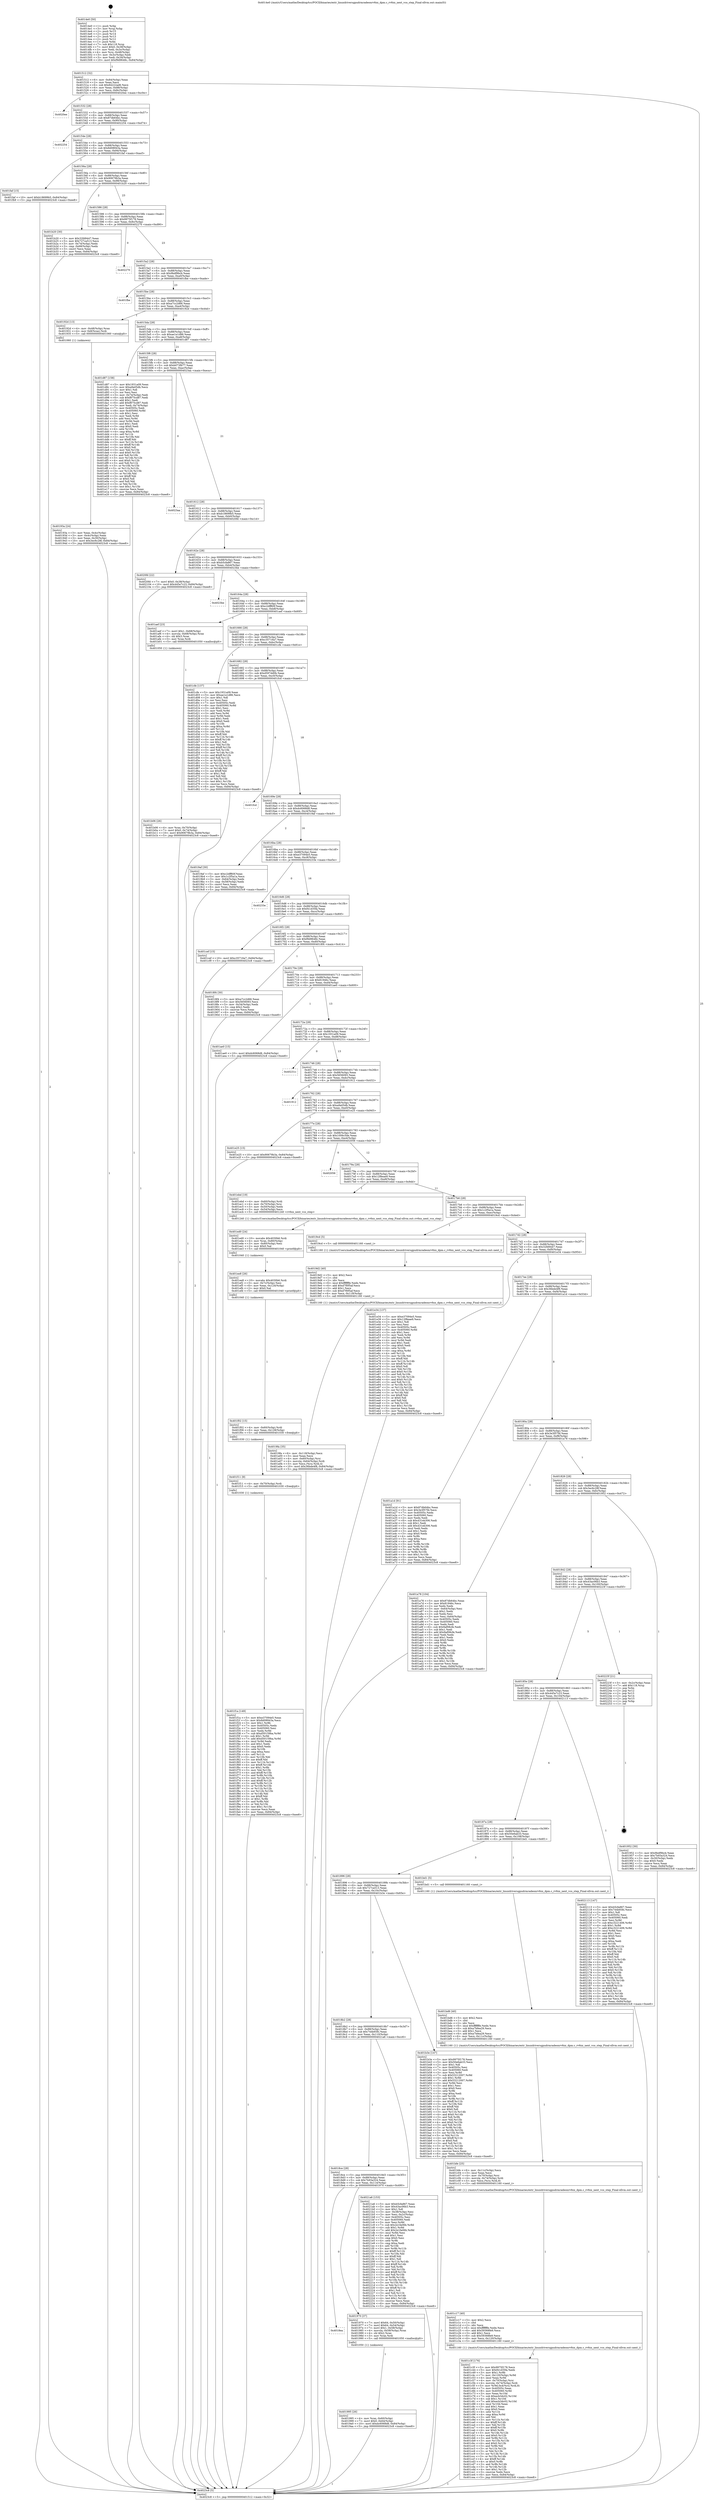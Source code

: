 digraph "0x4014e0" {
  label = "0x4014e0 (/mnt/c/Users/mathe/Desktop/tcc/POCII/binaries/extr_linuxdriversgpudrmradeonrv6xx_dpm.c_rv6xx_next_vco_step_Final-ollvm.out::main(0))"
  labelloc = "t"
  node[shape=record]

  Entry [label="",width=0.3,height=0.3,shape=circle,fillcolor=black,style=filled]
  "0x401512" [label="{
     0x401512 [32]\l
     | [instrs]\l
     &nbsp;&nbsp;0x401512 \<+6\>: mov -0x84(%rbp),%eax\l
     &nbsp;&nbsp;0x401518 \<+2\>: mov %eax,%ecx\l
     &nbsp;&nbsp;0x40151a \<+6\>: sub $0x84222ad6,%ecx\l
     &nbsp;&nbsp;0x401520 \<+6\>: mov %eax,-0x88(%rbp)\l
     &nbsp;&nbsp;0x401526 \<+6\>: mov %ecx,-0x8c(%rbp)\l
     &nbsp;&nbsp;0x40152c \<+6\>: je 00000000004020ee \<main+0xc0e\>\l
  }"]
  "0x4020ee" [label="{
     0x4020ee\l
  }", style=dashed]
  "0x401532" [label="{
     0x401532 [28]\l
     | [instrs]\l
     &nbsp;&nbsp;0x401532 \<+5\>: jmp 0000000000401537 \<main+0x57\>\l
     &nbsp;&nbsp;0x401537 \<+6\>: mov -0x88(%rbp),%eax\l
     &nbsp;&nbsp;0x40153d \<+5\>: sub $0x87db64bc,%eax\l
     &nbsp;&nbsp;0x401542 \<+6\>: mov %eax,-0x90(%rbp)\l
     &nbsp;&nbsp;0x401548 \<+6\>: je 0000000000402254 \<main+0xd74\>\l
  }"]
  Exit [label="",width=0.3,height=0.3,shape=circle,fillcolor=black,style=filled,peripheries=2]
  "0x402254" [label="{
     0x402254\l
  }", style=dashed]
  "0x40154e" [label="{
     0x40154e [28]\l
     | [instrs]\l
     &nbsp;&nbsp;0x40154e \<+5\>: jmp 0000000000401553 \<main+0x73\>\l
     &nbsp;&nbsp;0x401553 \<+6\>: mov -0x88(%rbp),%eax\l
     &nbsp;&nbsp;0x401559 \<+5\>: sub $0x8d08943a,%eax\l
     &nbsp;&nbsp;0x40155e \<+6\>: mov %eax,-0x94(%rbp)\l
     &nbsp;&nbsp;0x401564 \<+6\>: je 0000000000401faf \<main+0xacf\>\l
  }"]
  "0x401f1a" [label="{
     0x401f1a [149]\l
     | [instrs]\l
     &nbsp;&nbsp;0x401f1a \<+5\>: mov $0xe37094e5,%eax\l
     &nbsp;&nbsp;0x401f1f \<+5\>: mov $0x8d08943a,%ecx\l
     &nbsp;&nbsp;0x401f24 \<+3\>: mov $0x1,%r8b\l
     &nbsp;&nbsp;0x401f27 \<+7\>: mov 0x40505c,%edx\l
     &nbsp;&nbsp;0x401f2e \<+7\>: mov 0x405060,%esi\l
     &nbsp;&nbsp;0x401f35 \<+3\>: mov %edx,%r9d\l
     &nbsp;&nbsp;0x401f38 \<+7\>: sub $0xd50159ba,%r9d\l
     &nbsp;&nbsp;0x401f3f \<+4\>: sub $0x1,%r9d\l
     &nbsp;&nbsp;0x401f43 \<+7\>: add $0xd50159ba,%r9d\l
     &nbsp;&nbsp;0x401f4a \<+4\>: imul %r9d,%edx\l
     &nbsp;&nbsp;0x401f4e \<+3\>: and $0x1,%edx\l
     &nbsp;&nbsp;0x401f51 \<+3\>: cmp $0x0,%edx\l
     &nbsp;&nbsp;0x401f54 \<+4\>: sete %r10b\l
     &nbsp;&nbsp;0x401f58 \<+3\>: cmp $0xa,%esi\l
     &nbsp;&nbsp;0x401f5b \<+4\>: setl %r11b\l
     &nbsp;&nbsp;0x401f5f \<+3\>: mov %r10b,%bl\l
     &nbsp;&nbsp;0x401f62 \<+3\>: xor $0xff,%bl\l
     &nbsp;&nbsp;0x401f65 \<+3\>: mov %r11b,%r14b\l
     &nbsp;&nbsp;0x401f68 \<+4\>: xor $0xff,%r14b\l
     &nbsp;&nbsp;0x401f6c \<+4\>: xor $0x1,%r8b\l
     &nbsp;&nbsp;0x401f70 \<+3\>: mov %bl,%r15b\l
     &nbsp;&nbsp;0x401f73 \<+4\>: and $0xff,%r15b\l
     &nbsp;&nbsp;0x401f77 \<+3\>: and %r8b,%r10b\l
     &nbsp;&nbsp;0x401f7a \<+3\>: mov %r14b,%r12b\l
     &nbsp;&nbsp;0x401f7d \<+4\>: and $0xff,%r12b\l
     &nbsp;&nbsp;0x401f81 \<+3\>: and %r8b,%r11b\l
     &nbsp;&nbsp;0x401f84 \<+3\>: or %r10b,%r15b\l
     &nbsp;&nbsp;0x401f87 \<+3\>: or %r11b,%r12b\l
     &nbsp;&nbsp;0x401f8a \<+3\>: xor %r12b,%r15b\l
     &nbsp;&nbsp;0x401f8d \<+3\>: or %r14b,%bl\l
     &nbsp;&nbsp;0x401f90 \<+3\>: xor $0xff,%bl\l
     &nbsp;&nbsp;0x401f93 \<+4\>: or $0x1,%r8b\l
     &nbsp;&nbsp;0x401f97 \<+3\>: and %r8b,%bl\l
     &nbsp;&nbsp;0x401f9a \<+3\>: or %bl,%r15b\l
     &nbsp;&nbsp;0x401f9d \<+4\>: test $0x1,%r15b\l
     &nbsp;&nbsp;0x401fa1 \<+3\>: cmovne %ecx,%eax\l
     &nbsp;&nbsp;0x401fa4 \<+6\>: mov %eax,-0x84(%rbp)\l
     &nbsp;&nbsp;0x401faa \<+5\>: jmp 00000000004023c8 \<main+0xee8\>\l
  }"]
  "0x401faf" [label="{
     0x401faf [15]\l
     | [instrs]\l
     &nbsp;&nbsp;0x401faf \<+10\>: movl $0xb18699b5,-0x84(%rbp)\l
     &nbsp;&nbsp;0x401fb9 \<+5\>: jmp 00000000004023c8 \<main+0xee8\>\l
  }"]
  "0x40156a" [label="{
     0x40156a [28]\l
     | [instrs]\l
     &nbsp;&nbsp;0x40156a \<+5\>: jmp 000000000040156f \<main+0x8f\>\l
     &nbsp;&nbsp;0x40156f \<+6\>: mov -0x88(%rbp),%eax\l
     &nbsp;&nbsp;0x401575 \<+5\>: sub $0x90679b3a,%eax\l
     &nbsp;&nbsp;0x40157a \<+6\>: mov %eax,-0x98(%rbp)\l
     &nbsp;&nbsp;0x401580 \<+6\>: je 0000000000401b20 \<main+0x640\>\l
  }"]
  "0x401f11" [label="{
     0x401f11 [9]\l
     | [instrs]\l
     &nbsp;&nbsp;0x401f11 \<+4\>: mov -0x70(%rbp),%rdi\l
     &nbsp;&nbsp;0x401f15 \<+5\>: call 0000000000401030 \<free@plt\>\l
     | [calls]\l
     &nbsp;&nbsp;0x401030 \{1\} (unknown)\l
  }"]
  "0x401b20" [label="{
     0x401b20 [30]\l
     | [instrs]\l
     &nbsp;&nbsp;0x401b20 \<+5\>: mov $0x32fd9447,%eax\l
     &nbsp;&nbsp;0x401b25 \<+5\>: mov $0x727ca513,%ecx\l
     &nbsp;&nbsp;0x401b2a \<+3\>: mov -0x74(%rbp),%edx\l
     &nbsp;&nbsp;0x401b2d \<+3\>: cmp -0x68(%rbp),%edx\l
     &nbsp;&nbsp;0x401b30 \<+3\>: cmovl %ecx,%eax\l
     &nbsp;&nbsp;0x401b33 \<+6\>: mov %eax,-0x84(%rbp)\l
     &nbsp;&nbsp;0x401b39 \<+5\>: jmp 00000000004023c8 \<main+0xee8\>\l
  }"]
  "0x401586" [label="{
     0x401586 [28]\l
     | [instrs]\l
     &nbsp;&nbsp;0x401586 \<+5\>: jmp 000000000040158b \<main+0xab\>\l
     &nbsp;&nbsp;0x40158b \<+6\>: mov -0x88(%rbp),%eax\l
     &nbsp;&nbsp;0x401591 \<+5\>: sub $0x9975f178,%eax\l
     &nbsp;&nbsp;0x401596 \<+6\>: mov %eax,-0x9c(%rbp)\l
     &nbsp;&nbsp;0x40159c \<+6\>: je 0000000000402270 \<main+0xd90\>\l
  }"]
  "0x401f02" [label="{
     0x401f02 [15]\l
     | [instrs]\l
     &nbsp;&nbsp;0x401f02 \<+4\>: mov -0x60(%rbp),%rdi\l
     &nbsp;&nbsp;0x401f06 \<+6\>: mov %eax,-0x128(%rbp)\l
     &nbsp;&nbsp;0x401f0c \<+5\>: call 0000000000401030 \<free@plt\>\l
     | [calls]\l
     &nbsp;&nbsp;0x401030 \{1\} (unknown)\l
  }"]
  "0x402270" [label="{
     0x402270\l
  }", style=dashed]
  "0x4015a2" [label="{
     0x4015a2 [28]\l
     | [instrs]\l
     &nbsp;&nbsp;0x4015a2 \<+5\>: jmp 00000000004015a7 \<main+0xc7\>\l
     &nbsp;&nbsp;0x4015a7 \<+6\>: mov -0x88(%rbp),%eax\l
     &nbsp;&nbsp;0x4015ad \<+5\>: sub $0x9bdf9bcb,%eax\l
     &nbsp;&nbsp;0x4015b2 \<+6\>: mov %eax,-0xa0(%rbp)\l
     &nbsp;&nbsp;0x4015b8 \<+6\>: je 0000000000401fbe \<main+0xade\>\l
  }"]
  "0x401ee8" [label="{
     0x401ee8 [26]\l
     | [instrs]\l
     &nbsp;&nbsp;0x401ee8 \<+10\>: movabs $0x4030b6,%rdi\l
     &nbsp;&nbsp;0x401ef2 \<+3\>: mov -0x7c(%rbp),%esi\l
     &nbsp;&nbsp;0x401ef5 \<+6\>: mov %eax,-0x124(%rbp)\l
     &nbsp;&nbsp;0x401efb \<+2\>: mov $0x0,%al\l
     &nbsp;&nbsp;0x401efd \<+5\>: call 0000000000401040 \<printf@plt\>\l
     | [calls]\l
     &nbsp;&nbsp;0x401040 \{1\} (unknown)\l
  }"]
  "0x401fbe" [label="{
     0x401fbe\l
  }", style=dashed]
  "0x4015be" [label="{
     0x4015be [28]\l
     | [instrs]\l
     &nbsp;&nbsp;0x4015be \<+5\>: jmp 00000000004015c3 \<main+0xe3\>\l
     &nbsp;&nbsp;0x4015c3 \<+6\>: mov -0x88(%rbp),%eax\l
     &nbsp;&nbsp;0x4015c9 \<+5\>: sub $0xa7cc2d66,%eax\l
     &nbsp;&nbsp;0x4015ce \<+6\>: mov %eax,-0xa4(%rbp)\l
     &nbsp;&nbsp;0x4015d4 \<+6\>: je 000000000040192d \<main+0x44d\>\l
  }"]
  "0x401ed0" [label="{
     0x401ed0 [24]\l
     | [instrs]\l
     &nbsp;&nbsp;0x401ed0 \<+10\>: movabs $0x4030b6,%rdi\l
     &nbsp;&nbsp;0x401eda \<+4\>: mov %rax,-0x80(%rbp)\l
     &nbsp;&nbsp;0x401ede \<+3\>: mov -0x80(%rbp),%esi\l
     &nbsp;&nbsp;0x401ee1 \<+2\>: mov $0x0,%al\l
     &nbsp;&nbsp;0x401ee3 \<+5\>: call 0000000000401040 \<printf@plt\>\l
     | [calls]\l
     &nbsp;&nbsp;0x401040 \{1\} (unknown)\l
  }"]
  "0x40192d" [label="{
     0x40192d [13]\l
     | [instrs]\l
     &nbsp;&nbsp;0x40192d \<+4\>: mov -0x48(%rbp),%rax\l
     &nbsp;&nbsp;0x401931 \<+4\>: mov 0x8(%rax),%rdi\l
     &nbsp;&nbsp;0x401935 \<+5\>: call 0000000000401060 \<atoi@plt\>\l
     | [calls]\l
     &nbsp;&nbsp;0x401060 \{1\} (unknown)\l
  }"]
  "0x4015da" [label="{
     0x4015da [28]\l
     | [instrs]\l
     &nbsp;&nbsp;0x4015da \<+5\>: jmp 00000000004015df \<main+0xff\>\l
     &nbsp;&nbsp;0x4015df \<+6\>: mov -0x88(%rbp),%eax\l
     &nbsp;&nbsp;0x4015e5 \<+5\>: sub $0xae1e1d86,%eax\l
     &nbsp;&nbsp;0x4015ea \<+6\>: mov %eax,-0xa8(%rbp)\l
     &nbsp;&nbsp;0x4015f0 \<+6\>: je 0000000000401d87 \<main+0x8a7\>\l
  }"]
  "0x401c3f" [label="{
     0x401c3f [176]\l
     | [instrs]\l
     &nbsp;&nbsp;0x401c3f \<+5\>: mov $0x9975f178,%ecx\l
     &nbsp;&nbsp;0x401c44 \<+5\>: mov $0xf41d35fa,%edx\l
     &nbsp;&nbsp;0x401c49 \<+3\>: mov $0x1,%r8b\l
     &nbsp;&nbsp;0x401c4c \<+7\>: mov -0x120(%rbp),%r9d\l
     &nbsp;&nbsp;0x401c53 \<+4\>: imul %eax,%r9d\l
     &nbsp;&nbsp;0x401c57 \<+4\>: mov -0x70(%rbp),%rsi\l
     &nbsp;&nbsp;0x401c5b \<+4\>: movslq -0x74(%rbp),%rdi\l
     &nbsp;&nbsp;0x401c5f \<+5\>: mov %r9d,0x4(%rsi,%rdi,8)\l
     &nbsp;&nbsp;0x401c64 \<+7\>: mov 0x40505c,%eax\l
     &nbsp;&nbsp;0x401c6b \<+8\>: mov 0x405060,%r9d\l
     &nbsp;&nbsp;0x401c73 \<+3\>: mov %eax,%r10d\l
     &nbsp;&nbsp;0x401c76 \<+7\>: sub $0xecb3dc02,%r10d\l
     &nbsp;&nbsp;0x401c7d \<+4\>: sub $0x1,%r10d\l
     &nbsp;&nbsp;0x401c81 \<+7\>: add $0xecb3dc02,%r10d\l
     &nbsp;&nbsp;0x401c88 \<+4\>: imul %r10d,%eax\l
     &nbsp;&nbsp;0x401c8c \<+3\>: and $0x1,%eax\l
     &nbsp;&nbsp;0x401c8f \<+3\>: cmp $0x0,%eax\l
     &nbsp;&nbsp;0x401c92 \<+4\>: sete %r11b\l
     &nbsp;&nbsp;0x401c96 \<+4\>: cmp $0xa,%r9d\l
     &nbsp;&nbsp;0x401c9a \<+3\>: setl %bl\l
     &nbsp;&nbsp;0x401c9d \<+3\>: mov %r11b,%r14b\l
     &nbsp;&nbsp;0x401ca0 \<+4\>: xor $0xff,%r14b\l
     &nbsp;&nbsp;0x401ca4 \<+3\>: mov %bl,%r15b\l
     &nbsp;&nbsp;0x401ca7 \<+4\>: xor $0xff,%r15b\l
     &nbsp;&nbsp;0x401cab \<+4\>: xor $0x0,%r8b\l
     &nbsp;&nbsp;0x401caf \<+3\>: mov %r14b,%r12b\l
     &nbsp;&nbsp;0x401cb2 \<+4\>: and $0x0,%r12b\l
     &nbsp;&nbsp;0x401cb6 \<+3\>: and %r8b,%r11b\l
     &nbsp;&nbsp;0x401cb9 \<+3\>: mov %r15b,%r13b\l
     &nbsp;&nbsp;0x401cbc \<+4\>: and $0x0,%r13b\l
     &nbsp;&nbsp;0x401cc0 \<+3\>: and %r8b,%bl\l
     &nbsp;&nbsp;0x401cc3 \<+3\>: or %r11b,%r12b\l
     &nbsp;&nbsp;0x401cc6 \<+3\>: or %bl,%r13b\l
     &nbsp;&nbsp;0x401cc9 \<+3\>: xor %r13b,%r12b\l
     &nbsp;&nbsp;0x401ccc \<+3\>: or %r15b,%r14b\l
     &nbsp;&nbsp;0x401ccf \<+4\>: xor $0xff,%r14b\l
     &nbsp;&nbsp;0x401cd3 \<+4\>: or $0x0,%r8b\l
     &nbsp;&nbsp;0x401cd7 \<+3\>: and %r8b,%r14b\l
     &nbsp;&nbsp;0x401cda \<+3\>: or %r14b,%r12b\l
     &nbsp;&nbsp;0x401cdd \<+4\>: test $0x1,%r12b\l
     &nbsp;&nbsp;0x401ce1 \<+3\>: cmovne %edx,%ecx\l
     &nbsp;&nbsp;0x401ce4 \<+6\>: mov %ecx,-0x84(%rbp)\l
     &nbsp;&nbsp;0x401cea \<+5\>: jmp 00000000004023c8 \<main+0xee8\>\l
  }"]
  "0x401d87" [label="{
     0x401d87 [158]\l
     | [instrs]\l
     &nbsp;&nbsp;0x401d87 \<+5\>: mov $0x1931a09,%eax\l
     &nbsp;&nbsp;0x401d8c \<+5\>: mov $0xa9a05db,%ecx\l
     &nbsp;&nbsp;0x401d91 \<+2\>: mov $0x1,%dl\l
     &nbsp;&nbsp;0x401d93 \<+2\>: xor %esi,%esi\l
     &nbsp;&nbsp;0x401d95 \<+3\>: mov -0x74(%rbp),%edi\l
     &nbsp;&nbsp;0x401d98 \<+6\>: sub $0xf875cd87,%edi\l
     &nbsp;&nbsp;0x401d9e \<+3\>: add $0x1,%edi\l
     &nbsp;&nbsp;0x401da1 \<+6\>: add $0xf875cd87,%edi\l
     &nbsp;&nbsp;0x401da7 \<+3\>: mov %edi,-0x74(%rbp)\l
     &nbsp;&nbsp;0x401daa \<+7\>: mov 0x40505c,%edi\l
     &nbsp;&nbsp;0x401db1 \<+8\>: mov 0x405060,%r8d\l
     &nbsp;&nbsp;0x401db9 \<+3\>: sub $0x1,%esi\l
     &nbsp;&nbsp;0x401dbc \<+3\>: mov %edi,%r9d\l
     &nbsp;&nbsp;0x401dbf \<+3\>: add %esi,%r9d\l
     &nbsp;&nbsp;0x401dc2 \<+4\>: imul %r9d,%edi\l
     &nbsp;&nbsp;0x401dc6 \<+3\>: and $0x1,%edi\l
     &nbsp;&nbsp;0x401dc9 \<+3\>: cmp $0x0,%edi\l
     &nbsp;&nbsp;0x401dcc \<+4\>: sete %r10b\l
     &nbsp;&nbsp;0x401dd0 \<+4\>: cmp $0xa,%r8d\l
     &nbsp;&nbsp;0x401dd4 \<+4\>: setl %r11b\l
     &nbsp;&nbsp;0x401dd8 \<+3\>: mov %r10b,%bl\l
     &nbsp;&nbsp;0x401ddb \<+3\>: xor $0xff,%bl\l
     &nbsp;&nbsp;0x401dde \<+3\>: mov %r11b,%r14b\l
     &nbsp;&nbsp;0x401de1 \<+4\>: xor $0xff,%r14b\l
     &nbsp;&nbsp;0x401de5 \<+3\>: xor $0x0,%dl\l
     &nbsp;&nbsp;0x401de8 \<+3\>: mov %bl,%r15b\l
     &nbsp;&nbsp;0x401deb \<+4\>: and $0x0,%r15b\l
     &nbsp;&nbsp;0x401def \<+3\>: and %dl,%r10b\l
     &nbsp;&nbsp;0x401df2 \<+3\>: mov %r14b,%r12b\l
     &nbsp;&nbsp;0x401df5 \<+4\>: and $0x0,%r12b\l
     &nbsp;&nbsp;0x401df9 \<+3\>: and %dl,%r11b\l
     &nbsp;&nbsp;0x401dfc \<+3\>: or %r10b,%r15b\l
     &nbsp;&nbsp;0x401dff \<+3\>: or %r11b,%r12b\l
     &nbsp;&nbsp;0x401e02 \<+3\>: xor %r12b,%r15b\l
     &nbsp;&nbsp;0x401e05 \<+3\>: or %r14b,%bl\l
     &nbsp;&nbsp;0x401e08 \<+3\>: xor $0xff,%bl\l
     &nbsp;&nbsp;0x401e0b \<+3\>: or $0x0,%dl\l
     &nbsp;&nbsp;0x401e0e \<+2\>: and %dl,%bl\l
     &nbsp;&nbsp;0x401e10 \<+3\>: or %bl,%r15b\l
     &nbsp;&nbsp;0x401e13 \<+4\>: test $0x1,%r15b\l
     &nbsp;&nbsp;0x401e17 \<+3\>: cmovne %ecx,%eax\l
     &nbsp;&nbsp;0x401e1a \<+6\>: mov %eax,-0x84(%rbp)\l
     &nbsp;&nbsp;0x401e20 \<+5\>: jmp 00000000004023c8 \<main+0xee8\>\l
  }"]
  "0x4015f6" [label="{
     0x4015f6 [28]\l
     | [instrs]\l
     &nbsp;&nbsp;0x4015f6 \<+5\>: jmp 00000000004015fb \<main+0x11b\>\l
     &nbsp;&nbsp;0x4015fb \<+6\>: mov -0x88(%rbp),%eax\l
     &nbsp;&nbsp;0x401601 \<+5\>: sub $0xb073fb77,%eax\l
     &nbsp;&nbsp;0x401606 \<+6\>: mov %eax,-0xac(%rbp)\l
     &nbsp;&nbsp;0x40160c \<+6\>: je 00000000004023aa \<main+0xeca\>\l
  }"]
  "0x401c17" [label="{
     0x401c17 [40]\l
     | [instrs]\l
     &nbsp;&nbsp;0x401c17 \<+5\>: mov $0x2,%ecx\l
     &nbsp;&nbsp;0x401c1c \<+1\>: cltd\l
     &nbsp;&nbsp;0x401c1d \<+2\>: idiv %ecx\l
     &nbsp;&nbsp;0x401c1f \<+6\>: imul $0xfffffffe,%edx,%ecx\l
     &nbsp;&nbsp;0x401c25 \<+6\>: add $0x59368fe9,%ecx\l
     &nbsp;&nbsp;0x401c2b \<+3\>: add $0x1,%ecx\l
     &nbsp;&nbsp;0x401c2e \<+6\>: sub $0x59368fe9,%ecx\l
     &nbsp;&nbsp;0x401c34 \<+6\>: mov %ecx,-0x120(%rbp)\l
     &nbsp;&nbsp;0x401c3a \<+5\>: call 0000000000401160 \<next_i\>\l
     | [calls]\l
     &nbsp;&nbsp;0x401160 \{1\} (/mnt/c/Users/mathe/Desktop/tcc/POCII/binaries/extr_linuxdriversgpudrmradeonrv6xx_dpm.c_rv6xx_next_vco_step_Final-ollvm.out::next_i)\l
  }"]
  "0x4023aa" [label="{
     0x4023aa\l
  }", style=dashed]
  "0x401612" [label="{
     0x401612 [28]\l
     | [instrs]\l
     &nbsp;&nbsp;0x401612 \<+5\>: jmp 0000000000401617 \<main+0x137\>\l
     &nbsp;&nbsp;0x401617 \<+6\>: mov -0x88(%rbp),%eax\l
     &nbsp;&nbsp;0x40161d \<+5\>: sub $0xb18699b5,%eax\l
     &nbsp;&nbsp;0x401622 \<+6\>: mov %eax,-0xb0(%rbp)\l
     &nbsp;&nbsp;0x401628 \<+6\>: je 00000000004020fd \<main+0xc1d\>\l
  }"]
  "0x401bfe" [label="{
     0x401bfe [25]\l
     | [instrs]\l
     &nbsp;&nbsp;0x401bfe \<+6\>: mov -0x11c(%rbp),%ecx\l
     &nbsp;&nbsp;0x401c04 \<+3\>: imul %eax,%ecx\l
     &nbsp;&nbsp;0x401c07 \<+4\>: mov -0x70(%rbp),%rsi\l
     &nbsp;&nbsp;0x401c0b \<+4\>: movslq -0x74(%rbp),%rdi\l
     &nbsp;&nbsp;0x401c0f \<+3\>: mov %ecx,(%rsi,%rdi,8)\l
     &nbsp;&nbsp;0x401c12 \<+5\>: call 0000000000401160 \<next_i\>\l
     | [calls]\l
     &nbsp;&nbsp;0x401160 \{1\} (/mnt/c/Users/mathe/Desktop/tcc/POCII/binaries/extr_linuxdriversgpudrmradeonrv6xx_dpm.c_rv6xx_next_vco_step_Final-ollvm.out::next_i)\l
  }"]
  "0x4020fd" [label="{
     0x4020fd [22]\l
     | [instrs]\l
     &nbsp;&nbsp;0x4020fd \<+7\>: movl $0x0,-0x38(%rbp)\l
     &nbsp;&nbsp;0x402104 \<+10\>: movl $0x445e7c23,-0x84(%rbp)\l
     &nbsp;&nbsp;0x40210e \<+5\>: jmp 00000000004023c8 \<main+0xee8\>\l
  }"]
  "0x40162e" [label="{
     0x40162e [28]\l
     | [instrs]\l
     &nbsp;&nbsp;0x40162e \<+5\>: jmp 0000000000401633 \<main+0x153\>\l
     &nbsp;&nbsp;0x401633 \<+6\>: mov -0x88(%rbp),%eax\l
     &nbsp;&nbsp;0x401639 \<+5\>: sub $0xb5cfa867,%eax\l
     &nbsp;&nbsp;0x40163e \<+6\>: mov %eax,-0xb4(%rbp)\l
     &nbsp;&nbsp;0x401644 \<+6\>: je 00000000004023be \<main+0xede\>\l
  }"]
  "0x401bd6" [label="{
     0x401bd6 [40]\l
     | [instrs]\l
     &nbsp;&nbsp;0x401bd6 \<+5\>: mov $0x2,%ecx\l
     &nbsp;&nbsp;0x401bdb \<+1\>: cltd\l
     &nbsp;&nbsp;0x401bdc \<+2\>: idiv %ecx\l
     &nbsp;&nbsp;0x401bde \<+6\>: imul $0xfffffffe,%edx,%ecx\l
     &nbsp;&nbsp;0x401be4 \<+6\>: sub $0xa7bfea29,%ecx\l
     &nbsp;&nbsp;0x401bea \<+3\>: add $0x1,%ecx\l
     &nbsp;&nbsp;0x401bed \<+6\>: add $0xa7bfea29,%ecx\l
     &nbsp;&nbsp;0x401bf3 \<+6\>: mov %ecx,-0x11c(%rbp)\l
     &nbsp;&nbsp;0x401bf9 \<+5\>: call 0000000000401160 \<next_i\>\l
     | [calls]\l
     &nbsp;&nbsp;0x401160 \{1\} (/mnt/c/Users/mathe/Desktop/tcc/POCII/binaries/extr_linuxdriversgpudrmradeonrv6xx_dpm.c_rv6xx_next_vco_step_Final-ollvm.out::next_i)\l
  }"]
  "0x4023be" [label="{
     0x4023be\l
  }", style=dashed]
  "0x40164a" [label="{
     0x40164a [28]\l
     | [instrs]\l
     &nbsp;&nbsp;0x40164a \<+5\>: jmp 000000000040164f \<main+0x16f\>\l
     &nbsp;&nbsp;0x40164f \<+6\>: mov -0x88(%rbp),%eax\l
     &nbsp;&nbsp;0x401655 \<+5\>: sub $0xc2dff60f,%eax\l
     &nbsp;&nbsp;0x40165a \<+6\>: mov %eax,-0xb8(%rbp)\l
     &nbsp;&nbsp;0x401660 \<+6\>: je 0000000000401aef \<main+0x60f\>\l
  }"]
  "0x401b06" [label="{
     0x401b06 [26]\l
     | [instrs]\l
     &nbsp;&nbsp;0x401b06 \<+4\>: mov %rax,-0x70(%rbp)\l
     &nbsp;&nbsp;0x401b0a \<+7\>: movl $0x0,-0x74(%rbp)\l
     &nbsp;&nbsp;0x401b11 \<+10\>: movl $0x90679b3a,-0x84(%rbp)\l
     &nbsp;&nbsp;0x401b1b \<+5\>: jmp 00000000004023c8 \<main+0xee8\>\l
  }"]
  "0x401aef" [label="{
     0x401aef [23]\l
     | [instrs]\l
     &nbsp;&nbsp;0x401aef \<+7\>: movl $0x1,-0x68(%rbp)\l
     &nbsp;&nbsp;0x401af6 \<+4\>: movslq -0x68(%rbp),%rax\l
     &nbsp;&nbsp;0x401afa \<+4\>: shl $0x3,%rax\l
     &nbsp;&nbsp;0x401afe \<+3\>: mov %rax,%rdi\l
     &nbsp;&nbsp;0x401b01 \<+5\>: call 0000000000401050 \<malloc@plt\>\l
     | [calls]\l
     &nbsp;&nbsp;0x401050 \{1\} (unknown)\l
  }"]
  "0x401666" [label="{
     0x401666 [28]\l
     | [instrs]\l
     &nbsp;&nbsp;0x401666 \<+5\>: jmp 000000000040166b \<main+0x18b\>\l
     &nbsp;&nbsp;0x40166b \<+6\>: mov -0x88(%rbp),%eax\l
     &nbsp;&nbsp;0x401671 \<+5\>: sub $0xc35716a7,%eax\l
     &nbsp;&nbsp;0x401676 \<+6\>: mov %eax,-0xbc(%rbp)\l
     &nbsp;&nbsp;0x40167c \<+6\>: je 0000000000401cfe \<main+0x81e\>\l
  }"]
  "0x4019fa" [label="{
     0x4019fa [35]\l
     | [instrs]\l
     &nbsp;&nbsp;0x4019fa \<+6\>: mov -0x118(%rbp),%ecx\l
     &nbsp;&nbsp;0x401a00 \<+3\>: imul %eax,%ecx\l
     &nbsp;&nbsp;0x401a03 \<+4\>: mov -0x60(%rbp),%rsi\l
     &nbsp;&nbsp;0x401a07 \<+4\>: movslq -0x64(%rbp),%rdi\l
     &nbsp;&nbsp;0x401a0b \<+3\>: mov %ecx,(%rsi,%rdi,4)\l
     &nbsp;&nbsp;0x401a0e \<+10\>: movl $0x36bde4f8,-0x84(%rbp)\l
     &nbsp;&nbsp;0x401a18 \<+5\>: jmp 00000000004023c8 \<main+0xee8\>\l
  }"]
  "0x401cfe" [label="{
     0x401cfe [137]\l
     | [instrs]\l
     &nbsp;&nbsp;0x401cfe \<+5\>: mov $0x1931a09,%eax\l
     &nbsp;&nbsp;0x401d03 \<+5\>: mov $0xae1e1d86,%ecx\l
     &nbsp;&nbsp;0x401d08 \<+2\>: mov $0x1,%dl\l
     &nbsp;&nbsp;0x401d0a \<+2\>: xor %esi,%esi\l
     &nbsp;&nbsp;0x401d0c \<+7\>: mov 0x40505c,%edi\l
     &nbsp;&nbsp;0x401d13 \<+8\>: mov 0x405060,%r8d\l
     &nbsp;&nbsp;0x401d1b \<+3\>: sub $0x1,%esi\l
     &nbsp;&nbsp;0x401d1e \<+3\>: mov %edi,%r9d\l
     &nbsp;&nbsp;0x401d21 \<+3\>: add %esi,%r9d\l
     &nbsp;&nbsp;0x401d24 \<+4\>: imul %r9d,%edi\l
     &nbsp;&nbsp;0x401d28 \<+3\>: and $0x1,%edi\l
     &nbsp;&nbsp;0x401d2b \<+3\>: cmp $0x0,%edi\l
     &nbsp;&nbsp;0x401d2e \<+4\>: sete %r10b\l
     &nbsp;&nbsp;0x401d32 \<+4\>: cmp $0xa,%r8d\l
     &nbsp;&nbsp;0x401d36 \<+4\>: setl %r11b\l
     &nbsp;&nbsp;0x401d3a \<+3\>: mov %r10b,%bl\l
     &nbsp;&nbsp;0x401d3d \<+3\>: xor $0xff,%bl\l
     &nbsp;&nbsp;0x401d40 \<+3\>: mov %r11b,%r14b\l
     &nbsp;&nbsp;0x401d43 \<+4\>: xor $0xff,%r14b\l
     &nbsp;&nbsp;0x401d47 \<+3\>: xor $0x1,%dl\l
     &nbsp;&nbsp;0x401d4a \<+3\>: mov %bl,%r15b\l
     &nbsp;&nbsp;0x401d4d \<+4\>: and $0xff,%r15b\l
     &nbsp;&nbsp;0x401d51 \<+3\>: and %dl,%r10b\l
     &nbsp;&nbsp;0x401d54 \<+3\>: mov %r14b,%r12b\l
     &nbsp;&nbsp;0x401d57 \<+4\>: and $0xff,%r12b\l
     &nbsp;&nbsp;0x401d5b \<+3\>: and %dl,%r11b\l
     &nbsp;&nbsp;0x401d5e \<+3\>: or %r10b,%r15b\l
     &nbsp;&nbsp;0x401d61 \<+3\>: or %r11b,%r12b\l
     &nbsp;&nbsp;0x401d64 \<+3\>: xor %r12b,%r15b\l
     &nbsp;&nbsp;0x401d67 \<+3\>: or %r14b,%bl\l
     &nbsp;&nbsp;0x401d6a \<+3\>: xor $0xff,%bl\l
     &nbsp;&nbsp;0x401d6d \<+3\>: or $0x1,%dl\l
     &nbsp;&nbsp;0x401d70 \<+2\>: and %dl,%bl\l
     &nbsp;&nbsp;0x401d72 \<+3\>: or %bl,%r15b\l
     &nbsp;&nbsp;0x401d75 \<+4\>: test $0x1,%r15b\l
     &nbsp;&nbsp;0x401d79 \<+3\>: cmovne %ecx,%eax\l
     &nbsp;&nbsp;0x401d7c \<+6\>: mov %eax,-0x84(%rbp)\l
     &nbsp;&nbsp;0x401d82 \<+5\>: jmp 00000000004023c8 \<main+0xee8\>\l
  }"]
  "0x401682" [label="{
     0x401682 [28]\l
     | [instrs]\l
     &nbsp;&nbsp;0x401682 \<+5\>: jmp 0000000000401687 \<main+0x1a7\>\l
     &nbsp;&nbsp;0x401687 \<+6\>: mov -0x88(%rbp),%eax\l
     &nbsp;&nbsp;0x40168d \<+5\>: sub $0xd597dd0b,%eax\l
     &nbsp;&nbsp;0x401692 \<+6\>: mov %eax,-0xc0(%rbp)\l
     &nbsp;&nbsp;0x401698 \<+6\>: je 0000000000401fcd \<main+0xaed\>\l
  }"]
  "0x4019d2" [label="{
     0x4019d2 [40]\l
     | [instrs]\l
     &nbsp;&nbsp;0x4019d2 \<+5\>: mov $0x2,%ecx\l
     &nbsp;&nbsp;0x4019d7 \<+1\>: cltd\l
     &nbsp;&nbsp;0x4019d8 \<+2\>: idiv %ecx\l
     &nbsp;&nbsp;0x4019da \<+6\>: imul $0xfffffffe,%edx,%ecx\l
     &nbsp;&nbsp;0x4019e0 \<+6\>: add $0xd7f0f5af,%ecx\l
     &nbsp;&nbsp;0x4019e6 \<+3\>: add $0x1,%ecx\l
     &nbsp;&nbsp;0x4019e9 \<+6\>: sub $0xd7f0f5af,%ecx\l
     &nbsp;&nbsp;0x4019ef \<+6\>: mov %ecx,-0x118(%rbp)\l
     &nbsp;&nbsp;0x4019f5 \<+5\>: call 0000000000401160 \<next_i\>\l
     | [calls]\l
     &nbsp;&nbsp;0x401160 \{1\} (/mnt/c/Users/mathe/Desktop/tcc/POCII/binaries/extr_linuxdriversgpudrmradeonrv6xx_dpm.c_rv6xx_next_vco_step_Final-ollvm.out::next_i)\l
  }"]
  "0x401fcd" [label="{
     0x401fcd\l
  }", style=dashed]
  "0x40169e" [label="{
     0x40169e [28]\l
     | [instrs]\l
     &nbsp;&nbsp;0x40169e \<+5\>: jmp 00000000004016a3 \<main+0x1c3\>\l
     &nbsp;&nbsp;0x4016a3 \<+6\>: mov -0x88(%rbp),%eax\l
     &nbsp;&nbsp;0x4016a9 \<+5\>: sub $0xdc6068d8,%eax\l
     &nbsp;&nbsp;0x4016ae \<+6\>: mov %eax,-0xc4(%rbp)\l
     &nbsp;&nbsp;0x4016b4 \<+6\>: je 00000000004019af \<main+0x4cf\>\l
  }"]
  "0x401995" [label="{
     0x401995 [26]\l
     | [instrs]\l
     &nbsp;&nbsp;0x401995 \<+4\>: mov %rax,-0x60(%rbp)\l
     &nbsp;&nbsp;0x401999 \<+7\>: movl $0x0,-0x64(%rbp)\l
     &nbsp;&nbsp;0x4019a0 \<+10\>: movl $0xdc6068d8,-0x84(%rbp)\l
     &nbsp;&nbsp;0x4019aa \<+5\>: jmp 00000000004023c8 \<main+0xee8\>\l
  }"]
  "0x4019af" [label="{
     0x4019af [30]\l
     | [instrs]\l
     &nbsp;&nbsp;0x4019af \<+5\>: mov $0xc2dff60f,%eax\l
     &nbsp;&nbsp;0x4019b4 \<+5\>: mov $0x1c2f5a1a,%ecx\l
     &nbsp;&nbsp;0x4019b9 \<+3\>: mov -0x64(%rbp),%edx\l
     &nbsp;&nbsp;0x4019bc \<+3\>: cmp -0x58(%rbp),%edx\l
     &nbsp;&nbsp;0x4019bf \<+3\>: cmovl %ecx,%eax\l
     &nbsp;&nbsp;0x4019c2 \<+6\>: mov %eax,-0x84(%rbp)\l
     &nbsp;&nbsp;0x4019c8 \<+5\>: jmp 00000000004023c8 \<main+0xee8\>\l
  }"]
  "0x4016ba" [label="{
     0x4016ba [28]\l
     | [instrs]\l
     &nbsp;&nbsp;0x4016ba \<+5\>: jmp 00000000004016bf \<main+0x1df\>\l
     &nbsp;&nbsp;0x4016bf \<+6\>: mov -0x88(%rbp),%eax\l
     &nbsp;&nbsp;0x4016c5 \<+5\>: sub $0xe37094e5,%eax\l
     &nbsp;&nbsp;0x4016ca \<+6\>: mov %eax,-0xc8(%rbp)\l
     &nbsp;&nbsp;0x4016d0 \<+6\>: je 000000000040233e \<main+0xe5e\>\l
  }"]
  "0x4018ea" [label="{
     0x4018ea\l
  }", style=dashed]
  "0x40233e" [label="{
     0x40233e\l
  }", style=dashed]
  "0x4016d6" [label="{
     0x4016d6 [28]\l
     | [instrs]\l
     &nbsp;&nbsp;0x4016d6 \<+5\>: jmp 00000000004016db \<main+0x1fb\>\l
     &nbsp;&nbsp;0x4016db \<+6\>: mov -0x88(%rbp),%eax\l
     &nbsp;&nbsp;0x4016e1 \<+5\>: sub $0xf41d35fa,%eax\l
     &nbsp;&nbsp;0x4016e6 \<+6\>: mov %eax,-0xcc(%rbp)\l
     &nbsp;&nbsp;0x4016ec \<+6\>: je 0000000000401cef \<main+0x80f\>\l
  }"]
  "0x401970" [label="{
     0x401970 [37]\l
     | [instrs]\l
     &nbsp;&nbsp;0x401970 \<+7\>: movl $0x64,-0x50(%rbp)\l
     &nbsp;&nbsp;0x401977 \<+7\>: movl $0x64,-0x54(%rbp)\l
     &nbsp;&nbsp;0x40197e \<+7\>: movl $0x1,-0x58(%rbp)\l
     &nbsp;&nbsp;0x401985 \<+4\>: movslq -0x58(%rbp),%rax\l
     &nbsp;&nbsp;0x401989 \<+4\>: shl $0x2,%rax\l
     &nbsp;&nbsp;0x40198d \<+3\>: mov %rax,%rdi\l
     &nbsp;&nbsp;0x401990 \<+5\>: call 0000000000401050 \<malloc@plt\>\l
     | [calls]\l
     &nbsp;&nbsp;0x401050 \{1\} (unknown)\l
  }"]
  "0x401cef" [label="{
     0x401cef [15]\l
     | [instrs]\l
     &nbsp;&nbsp;0x401cef \<+10\>: movl $0xc35716a7,-0x84(%rbp)\l
     &nbsp;&nbsp;0x401cf9 \<+5\>: jmp 00000000004023c8 \<main+0xee8\>\l
  }"]
  "0x4016f2" [label="{
     0x4016f2 [28]\l
     | [instrs]\l
     &nbsp;&nbsp;0x4016f2 \<+5\>: jmp 00000000004016f7 \<main+0x217\>\l
     &nbsp;&nbsp;0x4016f7 \<+6\>: mov -0x88(%rbp),%eax\l
     &nbsp;&nbsp;0x4016fd \<+5\>: sub $0xf9d9648c,%eax\l
     &nbsp;&nbsp;0x401702 \<+6\>: mov %eax,-0xd0(%rbp)\l
     &nbsp;&nbsp;0x401708 \<+6\>: je 00000000004018f4 \<main+0x414\>\l
  }"]
  "0x4018ce" [label="{
     0x4018ce [28]\l
     | [instrs]\l
     &nbsp;&nbsp;0x4018ce \<+5\>: jmp 00000000004018d3 \<main+0x3f3\>\l
     &nbsp;&nbsp;0x4018d3 \<+6\>: mov -0x88(%rbp),%eax\l
     &nbsp;&nbsp;0x4018d9 \<+5\>: sub $0x7b93a324,%eax\l
     &nbsp;&nbsp;0x4018de \<+6\>: mov %eax,-0x114(%rbp)\l
     &nbsp;&nbsp;0x4018e4 \<+6\>: je 0000000000401970 \<main+0x490\>\l
  }"]
  "0x4018f4" [label="{
     0x4018f4 [30]\l
     | [instrs]\l
     &nbsp;&nbsp;0x4018f4 \<+5\>: mov $0xa7cc2d66,%eax\l
     &nbsp;&nbsp;0x4018f9 \<+5\>: mov $0x5656093,%ecx\l
     &nbsp;&nbsp;0x4018fe \<+3\>: mov -0x34(%rbp),%edx\l
     &nbsp;&nbsp;0x401901 \<+3\>: cmp $0x2,%edx\l
     &nbsp;&nbsp;0x401904 \<+3\>: cmovne %ecx,%eax\l
     &nbsp;&nbsp;0x401907 \<+6\>: mov %eax,-0x84(%rbp)\l
     &nbsp;&nbsp;0x40190d \<+5\>: jmp 00000000004023c8 \<main+0xee8\>\l
  }"]
  "0x40170e" [label="{
     0x40170e [28]\l
     | [instrs]\l
     &nbsp;&nbsp;0x40170e \<+5\>: jmp 0000000000401713 \<main+0x233\>\l
     &nbsp;&nbsp;0x401713 \<+6\>: mov -0x88(%rbp),%eax\l
     &nbsp;&nbsp;0x401719 \<+5\>: sub $0x81946c,%eax\l
     &nbsp;&nbsp;0x40171e \<+6\>: mov %eax,-0xd4(%rbp)\l
     &nbsp;&nbsp;0x401724 \<+6\>: je 0000000000401ae0 \<main+0x600\>\l
  }"]
  "0x4023c8" [label="{
     0x4023c8 [5]\l
     | [instrs]\l
     &nbsp;&nbsp;0x4023c8 \<+5\>: jmp 0000000000401512 \<main+0x32\>\l
  }"]
  "0x4014e0" [label="{
     0x4014e0 [50]\l
     | [instrs]\l
     &nbsp;&nbsp;0x4014e0 \<+1\>: push %rbp\l
     &nbsp;&nbsp;0x4014e1 \<+3\>: mov %rsp,%rbp\l
     &nbsp;&nbsp;0x4014e4 \<+2\>: push %r15\l
     &nbsp;&nbsp;0x4014e6 \<+2\>: push %r14\l
     &nbsp;&nbsp;0x4014e8 \<+2\>: push %r13\l
     &nbsp;&nbsp;0x4014ea \<+2\>: push %r12\l
     &nbsp;&nbsp;0x4014ec \<+1\>: push %rbx\l
     &nbsp;&nbsp;0x4014ed \<+7\>: sub $0x118,%rsp\l
     &nbsp;&nbsp;0x4014f4 \<+7\>: movl $0x0,-0x38(%rbp)\l
     &nbsp;&nbsp;0x4014fb \<+3\>: mov %edi,-0x3c(%rbp)\l
     &nbsp;&nbsp;0x4014fe \<+4\>: mov %rsi,-0x48(%rbp)\l
     &nbsp;&nbsp;0x401502 \<+3\>: mov -0x3c(%rbp),%edi\l
     &nbsp;&nbsp;0x401505 \<+3\>: mov %edi,-0x34(%rbp)\l
     &nbsp;&nbsp;0x401508 \<+10\>: movl $0xf9d9648c,-0x84(%rbp)\l
  }"]
  "0x40193a" [label="{
     0x40193a [24]\l
     | [instrs]\l
     &nbsp;&nbsp;0x40193a \<+3\>: mov %eax,-0x4c(%rbp)\l
     &nbsp;&nbsp;0x40193d \<+3\>: mov -0x4c(%rbp),%eax\l
     &nbsp;&nbsp;0x401940 \<+3\>: mov %eax,-0x30(%rbp)\l
     &nbsp;&nbsp;0x401943 \<+10\>: movl $0x3ec6c28f,-0x84(%rbp)\l
     &nbsp;&nbsp;0x40194d \<+5\>: jmp 00000000004023c8 \<main+0xee8\>\l
  }"]
  "0x4021a6" [label="{
     0x4021a6 [153]\l
     | [instrs]\l
     &nbsp;&nbsp;0x4021a6 \<+5\>: mov $0xb5cfa867,%eax\l
     &nbsp;&nbsp;0x4021ab \<+5\>: mov $0x43ac06b3,%ecx\l
     &nbsp;&nbsp;0x4021b0 \<+2\>: mov $0x1,%dl\l
     &nbsp;&nbsp;0x4021b2 \<+3\>: mov -0x38(%rbp),%esi\l
     &nbsp;&nbsp;0x4021b5 \<+3\>: mov %esi,-0x2c(%rbp)\l
     &nbsp;&nbsp;0x4021b8 \<+7\>: mov 0x40505c,%esi\l
     &nbsp;&nbsp;0x4021bf \<+7\>: mov 0x405060,%edi\l
     &nbsp;&nbsp;0x4021c6 \<+3\>: mov %esi,%r8d\l
     &nbsp;&nbsp;0x4021c9 \<+7\>: sub $0x2e1fa06b,%r8d\l
     &nbsp;&nbsp;0x4021d0 \<+4\>: sub $0x1,%r8d\l
     &nbsp;&nbsp;0x4021d4 \<+7\>: add $0x2e1fa06b,%r8d\l
     &nbsp;&nbsp;0x4021db \<+4\>: imul %r8d,%esi\l
     &nbsp;&nbsp;0x4021df \<+3\>: and $0x1,%esi\l
     &nbsp;&nbsp;0x4021e2 \<+3\>: cmp $0x0,%esi\l
     &nbsp;&nbsp;0x4021e5 \<+4\>: sete %r9b\l
     &nbsp;&nbsp;0x4021e9 \<+3\>: cmp $0xa,%edi\l
     &nbsp;&nbsp;0x4021ec \<+4\>: setl %r10b\l
     &nbsp;&nbsp;0x4021f0 \<+3\>: mov %r9b,%r11b\l
     &nbsp;&nbsp;0x4021f3 \<+4\>: xor $0xff,%r11b\l
     &nbsp;&nbsp;0x4021f7 \<+3\>: mov %r10b,%bl\l
     &nbsp;&nbsp;0x4021fa \<+3\>: xor $0xff,%bl\l
     &nbsp;&nbsp;0x4021fd \<+3\>: xor $0x1,%dl\l
     &nbsp;&nbsp;0x402200 \<+3\>: mov %r11b,%r14b\l
     &nbsp;&nbsp;0x402203 \<+4\>: and $0xff,%r14b\l
     &nbsp;&nbsp;0x402207 \<+3\>: and %dl,%r9b\l
     &nbsp;&nbsp;0x40220a \<+3\>: mov %bl,%r15b\l
     &nbsp;&nbsp;0x40220d \<+4\>: and $0xff,%r15b\l
     &nbsp;&nbsp;0x402211 \<+3\>: and %dl,%r10b\l
     &nbsp;&nbsp;0x402214 \<+3\>: or %r9b,%r14b\l
     &nbsp;&nbsp;0x402217 \<+3\>: or %r10b,%r15b\l
     &nbsp;&nbsp;0x40221a \<+3\>: xor %r15b,%r14b\l
     &nbsp;&nbsp;0x40221d \<+3\>: or %bl,%r11b\l
     &nbsp;&nbsp;0x402220 \<+4\>: xor $0xff,%r11b\l
     &nbsp;&nbsp;0x402224 \<+3\>: or $0x1,%dl\l
     &nbsp;&nbsp;0x402227 \<+3\>: and %dl,%r11b\l
     &nbsp;&nbsp;0x40222a \<+3\>: or %r11b,%r14b\l
     &nbsp;&nbsp;0x40222d \<+4\>: test $0x1,%r14b\l
     &nbsp;&nbsp;0x402231 \<+3\>: cmovne %ecx,%eax\l
     &nbsp;&nbsp;0x402234 \<+6\>: mov %eax,-0x84(%rbp)\l
     &nbsp;&nbsp;0x40223a \<+5\>: jmp 00000000004023c8 \<main+0xee8\>\l
  }"]
  "0x401ae0" [label="{
     0x401ae0 [15]\l
     | [instrs]\l
     &nbsp;&nbsp;0x401ae0 \<+10\>: movl $0xdc6068d8,-0x84(%rbp)\l
     &nbsp;&nbsp;0x401aea \<+5\>: jmp 00000000004023c8 \<main+0xee8\>\l
  }"]
  "0x40172a" [label="{
     0x40172a [28]\l
     | [instrs]\l
     &nbsp;&nbsp;0x40172a \<+5\>: jmp 000000000040172f \<main+0x24f\>\l
     &nbsp;&nbsp;0x40172f \<+6\>: mov -0x88(%rbp),%eax\l
     &nbsp;&nbsp;0x401735 \<+5\>: sub $0x1931a09,%eax\l
     &nbsp;&nbsp;0x40173a \<+6\>: mov %eax,-0xd8(%rbp)\l
     &nbsp;&nbsp;0x401740 \<+6\>: je 000000000040231c \<main+0xe3c\>\l
  }"]
  "0x4018b2" [label="{
     0x4018b2 [28]\l
     | [instrs]\l
     &nbsp;&nbsp;0x4018b2 \<+5\>: jmp 00000000004018b7 \<main+0x3d7\>\l
     &nbsp;&nbsp;0x4018b7 \<+6\>: mov -0x88(%rbp),%eax\l
     &nbsp;&nbsp;0x4018bd \<+5\>: sub $0x744b93fc,%eax\l
     &nbsp;&nbsp;0x4018c2 \<+6\>: mov %eax,-0x110(%rbp)\l
     &nbsp;&nbsp;0x4018c8 \<+6\>: je 00000000004021a6 \<main+0xcc6\>\l
  }"]
  "0x40231c" [label="{
     0x40231c\l
  }", style=dashed]
  "0x401746" [label="{
     0x401746 [28]\l
     | [instrs]\l
     &nbsp;&nbsp;0x401746 \<+5\>: jmp 000000000040174b \<main+0x26b\>\l
     &nbsp;&nbsp;0x40174b \<+6\>: mov -0x88(%rbp),%eax\l
     &nbsp;&nbsp;0x401751 \<+5\>: sub $0x5656093,%eax\l
     &nbsp;&nbsp;0x401756 \<+6\>: mov %eax,-0xdc(%rbp)\l
     &nbsp;&nbsp;0x40175c \<+6\>: je 0000000000401912 \<main+0x432\>\l
  }"]
  "0x401b3e" [label="{
     0x401b3e [147]\l
     | [instrs]\l
     &nbsp;&nbsp;0x401b3e \<+5\>: mov $0x9975f178,%eax\l
     &nbsp;&nbsp;0x401b43 \<+5\>: mov $0x50e6ab33,%ecx\l
     &nbsp;&nbsp;0x401b48 \<+2\>: mov $0x1,%dl\l
     &nbsp;&nbsp;0x401b4a \<+7\>: mov 0x40505c,%esi\l
     &nbsp;&nbsp;0x401b51 \<+7\>: mov 0x405060,%edi\l
     &nbsp;&nbsp;0x401b58 \<+3\>: mov %esi,%r8d\l
     &nbsp;&nbsp;0x401b5b \<+7\>: sub $0x53212007,%r8d\l
     &nbsp;&nbsp;0x401b62 \<+4\>: sub $0x1,%r8d\l
     &nbsp;&nbsp;0x401b66 \<+7\>: add $0x53212007,%r8d\l
     &nbsp;&nbsp;0x401b6d \<+4\>: imul %r8d,%esi\l
     &nbsp;&nbsp;0x401b71 \<+3\>: and $0x1,%esi\l
     &nbsp;&nbsp;0x401b74 \<+3\>: cmp $0x0,%esi\l
     &nbsp;&nbsp;0x401b77 \<+4\>: sete %r9b\l
     &nbsp;&nbsp;0x401b7b \<+3\>: cmp $0xa,%edi\l
     &nbsp;&nbsp;0x401b7e \<+4\>: setl %r10b\l
     &nbsp;&nbsp;0x401b82 \<+3\>: mov %r9b,%r11b\l
     &nbsp;&nbsp;0x401b85 \<+4\>: xor $0xff,%r11b\l
     &nbsp;&nbsp;0x401b89 \<+3\>: mov %r10b,%bl\l
     &nbsp;&nbsp;0x401b8c \<+3\>: xor $0xff,%bl\l
     &nbsp;&nbsp;0x401b8f \<+3\>: xor $0x0,%dl\l
     &nbsp;&nbsp;0x401b92 \<+3\>: mov %r11b,%r14b\l
     &nbsp;&nbsp;0x401b95 \<+4\>: and $0x0,%r14b\l
     &nbsp;&nbsp;0x401b99 \<+3\>: and %dl,%r9b\l
     &nbsp;&nbsp;0x401b9c \<+3\>: mov %bl,%r15b\l
     &nbsp;&nbsp;0x401b9f \<+4\>: and $0x0,%r15b\l
     &nbsp;&nbsp;0x401ba3 \<+3\>: and %dl,%r10b\l
     &nbsp;&nbsp;0x401ba6 \<+3\>: or %r9b,%r14b\l
     &nbsp;&nbsp;0x401ba9 \<+3\>: or %r10b,%r15b\l
     &nbsp;&nbsp;0x401bac \<+3\>: xor %r15b,%r14b\l
     &nbsp;&nbsp;0x401baf \<+3\>: or %bl,%r11b\l
     &nbsp;&nbsp;0x401bb2 \<+4\>: xor $0xff,%r11b\l
     &nbsp;&nbsp;0x401bb6 \<+3\>: or $0x0,%dl\l
     &nbsp;&nbsp;0x401bb9 \<+3\>: and %dl,%r11b\l
     &nbsp;&nbsp;0x401bbc \<+3\>: or %r11b,%r14b\l
     &nbsp;&nbsp;0x401bbf \<+4\>: test $0x1,%r14b\l
     &nbsp;&nbsp;0x401bc3 \<+3\>: cmovne %ecx,%eax\l
     &nbsp;&nbsp;0x401bc6 \<+6\>: mov %eax,-0x84(%rbp)\l
     &nbsp;&nbsp;0x401bcc \<+5\>: jmp 00000000004023c8 \<main+0xee8\>\l
  }"]
  "0x401912" [label="{
     0x401912\l
  }", style=dashed]
  "0x401762" [label="{
     0x401762 [28]\l
     | [instrs]\l
     &nbsp;&nbsp;0x401762 \<+5\>: jmp 0000000000401767 \<main+0x287\>\l
     &nbsp;&nbsp;0x401767 \<+6\>: mov -0x88(%rbp),%eax\l
     &nbsp;&nbsp;0x40176d \<+5\>: sub $0xa9a05db,%eax\l
     &nbsp;&nbsp;0x401772 \<+6\>: mov %eax,-0xe0(%rbp)\l
     &nbsp;&nbsp;0x401778 \<+6\>: je 0000000000401e25 \<main+0x945\>\l
  }"]
  "0x401896" [label="{
     0x401896 [28]\l
     | [instrs]\l
     &nbsp;&nbsp;0x401896 \<+5\>: jmp 000000000040189b \<main+0x3bb\>\l
     &nbsp;&nbsp;0x40189b \<+6\>: mov -0x88(%rbp),%eax\l
     &nbsp;&nbsp;0x4018a1 \<+5\>: sub $0x727ca513,%eax\l
     &nbsp;&nbsp;0x4018a6 \<+6\>: mov %eax,-0x10c(%rbp)\l
     &nbsp;&nbsp;0x4018ac \<+6\>: je 0000000000401b3e \<main+0x65e\>\l
  }"]
  "0x401e25" [label="{
     0x401e25 [15]\l
     | [instrs]\l
     &nbsp;&nbsp;0x401e25 \<+10\>: movl $0x90679b3a,-0x84(%rbp)\l
     &nbsp;&nbsp;0x401e2f \<+5\>: jmp 00000000004023c8 \<main+0xee8\>\l
  }"]
  "0x40177e" [label="{
     0x40177e [28]\l
     | [instrs]\l
     &nbsp;&nbsp;0x40177e \<+5\>: jmp 0000000000401783 \<main+0x2a3\>\l
     &nbsp;&nbsp;0x401783 \<+6\>: mov -0x88(%rbp),%eax\l
     &nbsp;&nbsp;0x401789 \<+5\>: sub $0x1006c5de,%eax\l
     &nbsp;&nbsp;0x40178e \<+6\>: mov %eax,-0xe4(%rbp)\l
     &nbsp;&nbsp;0x401794 \<+6\>: je 0000000000402056 \<main+0xb76\>\l
  }"]
  "0x401bd1" [label="{
     0x401bd1 [5]\l
     | [instrs]\l
     &nbsp;&nbsp;0x401bd1 \<+5\>: call 0000000000401160 \<next_i\>\l
     | [calls]\l
     &nbsp;&nbsp;0x401160 \{1\} (/mnt/c/Users/mathe/Desktop/tcc/POCII/binaries/extr_linuxdriversgpudrmradeonrv6xx_dpm.c_rv6xx_next_vco_step_Final-ollvm.out::next_i)\l
  }"]
  "0x402056" [label="{
     0x402056\l
  }", style=dashed]
  "0x40179a" [label="{
     0x40179a [28]\l
     | [instrs]\l
     &nbsp;&nbsp;0x40179a \<+5\>: jmp 000000000040179f \<main+0x2bf\>\l
     &nbsp;&nbsp;0x40179f \<+6\>: mov -0x88(%rbp),%eax\l
     &nbsp;&nbsp;0x4017a5 \<+5\>: sub $0x12f8eae9,%eax\l
     &nbsp;&nbsp;0x4017aa \<+6\>: mov %eax,-0xe8(%rbp)\l
     &nbsp;&nbsp;0x4017b0 \<+6\>: je 0000000000401ebd \<main+0x9dd\>\l
  }"]
  "0x40187a" [label="{
     0x40187a [28]\l
     | [instrs]\l
     &nbsp;&nbsp;0x40187a \<+5\>: jmp 000000000040187f \<main+0x39f\>\l
     &nbsp;&nbsp;0x40187f \<+6\>: mov -0x88(%rbp),%eax\l
     &nbsp;&nbsp;0x401885 \<+5\>: sub $0x50e6ab33,%eax\l
     &nbsp;&nbsp;0x40188a \<+6\>: mov %eax,-0x108(%rbp)\l
     &nbsp;&nbsp;0x401890 \<+6\>: je 0000000000401bd1 \<main+0x6f1\>\l
  }"]
  "0x401ebd" [label="{
     0x401ebd [19]\l
     | [instrs]\l
     &nbsp;&nbsp;0x401ebd \<+4\>: mov -0x60(%rbp),%rdi\l
     &nbsp;&nbsp;0x401ec1 \<+4\>: mov -0x70(%rbp),%rsi\l
     &nbsp;&nbsp;0x401ec5 \<+3\>: mov -0x50(%rbp),%edx\l
     &nbsp;&nbsp;0x401ec8 \<+3\>: mov -0x54(%rbp),%ecx\l
     &nbsp;&nbsp;0x401ecb \<+5\>: call 0000000000401240 \<rv6xx_next_vco_step\>\l
     | [calls]\l
     &nbsp;&nbsp;0x401240 \{1\} (/mnt/c/Users/mathe/Desktop/tcc/POCII/binaries/extr_linuxdriversgpudrmradeonrv6xx_dpm.c_rv6xx_next_vco_step_Final-ollvm.out::rv6xx_next_vco_step)\l
  }"]
  "0x4017b6" [label="{
     0x4017b6 [28]\l
     | [instrs]\l
     &nbsp;&nbsp;0x4017b6 \<+5\>: jmp 00000000004017bb \<main+0x2db\>\l
     &nbsp;&nbsp;0x4017bb \<+6\>: mov -0x88(%rbp),%eax\l
     &nbsp;&nbsp;0x4017c1 \<+5\>: sub $0x1c2f5a1a,%eax\l
     &nbsp;&nbsp;0x4017c6 \<+6\>: mov %eax,-0xec(%rbp)\l
     &nbsp;&nbsp;0x4017cc \<+6\>: je 00000000004019cd \<main+0x4ed\>\l
  }"]
  "0x402113" [label="{
     0x402113 [147]\l
     | [instrs]\l
     &nbsp;&nbsp;0x402113 \<+5\>: mov $0xb5cfa867,%eax\l
     &nbsp;&nbsp;0x402118 \<+5\>: mov $0x744b93fc,%ecx\l
     &nbsp;&nbsp;0x40211d \<+2\>: mov $0x1,%dl\l
     &nbsp;&nbsp;0x40211f \<+7\>: mov 0x40505c,%esi\l
     &nbsp;&nbsp;0x402126 \<+7\>: mov 0x405060,%edi\l
     &nbsp;&nbsp;0x40212d \<+3\>: mov %esi,%r8d\l
     &nbsp;&nbsp;0x402130 \<+7\>: sub $0xc3221406,%r8d\l
     &nbsp;&nbsp;0x402137 \<+4\>: sub $0x1,%r8d\l
     &nbsp;&nbsp;0x40213b \<+7\>: add $0xc3221406,%r8d\l
     &nbsp;&nbsp;0x402142 \<+4\>: imul %r8d,%esi\l
     &nbsp;&nbsp;0x402146 \<+3\>: and $0x1,%esi\l
     &nbsp;&nbsp;0x402149 \<+3\>: cmp $0x0,%esi\l
     &nbsp;&nbsp;0x40214c \<+4\>: sete %r9b\l
     &nbsp;&nbsp;0x402150 \<+3\>: cmp $0xa,%edi\l
     &nbsp;&nbsp;0x402153 \<+4\>: setl %r10b\l
     &nbsp;&nbsp;0x402157 \<+3\>: mov %r9b,%r11b\l
     &nbsp;&nbsp;0x40215a \<+4\>: xor $0xff,%r11b\l
     &nbsp;&nbsp;0x40215e \<+3\>: mov %r10b,%bl\l
     &nbsp;&nbsp;0x402161 \<+3\>: xor $0xff,%bl\l
     &nbsp;&nbsp;0x402164 \<+3\>: xor $0x0,%dl\l
     &nbsp;&nbsp;0x402167 \<+3\>: mov %r11b,%r14b\l
     &nbsp;&nbsp;0x40216a \<+4\>: and $0x0,%r14b\l
     &nbsp;&nbsp;0x40216e \<+3\>: and %dl,%r9b\l
     &nbsp;&nbsp;0x402171 \<+3\>: mov %bl,%r15b\l
     &nbsp;&nbsp;0x402174 \<+4\>: and $0x0,%r15b\l
     &nbsp;&nbsp;0x402178 \<+3\>: and %dl,%r10b\l
     &nbsp;&nbsp;0x40217b \<+3\>: or %r9b,%r14b\l
     &nbsp;&nbsp;0x40217e \<+3\>: or %r10b,%r15b\l
     &nbsp;&nbsp;0x402181 \<+3\>: xor %r15b,%r14b\l
     &nbsp;&nbsp;0x402184 \<+3\>: or %bl,%r11b\l
     &nbsp;&nbsp;0x402187 \<+4\>: xor $0xff,%r11b\l
     &nbsp;&nbsp;0x40218b \<+3\>: or $0x0,%dl\l
     &nbsp;&nbsp;0x40218e \<+3\>: and %dl,%r11b\l
     &nbsp;&nbsp;0x402191 \<+3\>: or %r11b,%r14b\l
     &nbsp;&nbsp;0x402194 \<+4\>: test $0x1,%r14b\l
     &nbsp;&nbsp;0x402198 \<+3\>: cmovne %ecx,%eax\l
     &nbsp;&nbsp;0x40219b \<+6\>: mov %eax,-0x84(%rbp)\l
     &nbsp;&nbsp;0x4021a1 \<+5\>: jmp 00000000004023c8 \<main+0xee8\>\l
  }"]
  "0x4019cd" [label="{
     0x4019cd [5]\l
     | [instrs]\l
     &nbsp;&nbsp;0x4019cd \<+5\>: call 0000000000401160 \<next_i\>\l
     | [calls]\l
     &nbsp;&nbsp;0x401160 \{1\} (/mnt/c/Users/mathe/Desktop/tcc/POCII/binaries/extr_linuxdriversgpudrmradeonrv6xx_dpm.c_rv6xx_next_vco_step_Final-ollvm.out::next_i)\l
  }"]
  "0x4017d2" [label="{
     0x4017d2 [28]\l
     | [instrs]\l
     &nbsp;&nbsp;0x4017d2 \<+5\>: jmp 00000000004017d7 \<main+0x2f7\>\l
     &nbsp;&nbsp;0x4017d7 \<+6\>: mov -0x88(%rbp),%eax\l
     &nbsp;&nbsp;0x4017dd \<+5\>: sub $0x32fd9447,%eax\l
     &nbsp;&nbsp;0x4017e2 \<+6\>: mov %eax,-0xf0(%rbp)\l
     &nbsp;&nbsp;0x4017e8 \<+6\>: je 0000000000401e34 \<main+0x954\>\l
  }"]
  "0x40185e" [label="{
     0x40185e [28]\l
     | [instrs]\l
     &nbsp;&nbsp;0x40185e \<+5\>: jmp 0000000000401863 \<main+0x383\>\l
     &nbsp;&nbsp;0x401863 \<+6\>: mov -0x88(%rbp),%eax\l
     &nbsp;&nbsp;0x401869 \<+5\>: sub $0x445e7c23,%eax\l
     &nbsp;&nbsp;0x40186e \<+6\>: mov %eax,-0x104(%rbp)\l
     &nbsp;&nbsp;0x401874 \<+6\>: je 0000000000402113 \<main+0xc33\>\l
  }"]
  "0x401e34" [label="{
     0x401e34 [137]\l
     | [instrs]\l
     &nbsp;&nbsp;0x401e34 \<+5\>: mov $0xe37094e5,%eax\l
     &nbsp;&nbsp;0x401e39 \<+5\>: mov $0x12f8eae9,%ecx\l
     &nbsp;&nbsp;0x401e3e \<+2\>: mov $0x1,%dl\l
     &nbsp;&nbsp;0x401e40 \<+2\>: xor %esi,%esi\l
     &nbsp;&nbsp;0x401e42 \<+7\>: mov 0x40505c,%edi\l
     &nbsp;&nbsp;0x401e49 \<+8\>: mov 0x405060,%r8d\l
     &nbsp;&nbsp;0x401e51 \<+3\>: sub $0x1,%esi\l
     &nbsp;&nbsp;0x401e54 \<+3\>: mov %edi,%r9d\l
     &nbsp;&nbsp;0x401e57 \<+3\>: add %esi,%r9d\l
     &nbsp;&nbsp;0x401e5a \<+4\>: imul %r9d,%edi\l
     &nbsp;&nbsp;0x401e5e \<+3\>: and $0x1,%edi\l
     &nbsp;&nbsp;0x401e61 \<+3\>: cmp $0x0,%edi\l
     &nbsp;&nbsp;0x401e64 \<+4\>: sete %r10b\l
     &nbsp;&nbsp;0x401e68 \<+4\>: cmp $0xa,%r8d\l
     &nbsp;&nbsp;0x401e6c \<+4\>: setl %r11b\l
     &nbsp;&nbsp;0x401e70 \<+3\>: mov %r10b,%bl\l
     &nbsp;&nbsp;0x401e73 \<+3\>: xor $0xff,%bl\l
     &nbsp;&nbsp;0x401e76 \<+3\>: mov %r11b,%r14b\l
     &nbsp;&nbsp;0x401e79 \<+4\>: xor $0xff,%r14b\l
     &nbsp;&nbsp;0x401e7d \<+3\>: xor $0x0,%dl\l
     &nbsp;&nbsp;0x401e80 \<+3\>: mov %bl,%r15b\l
     &nbsp;&nbsp;0x401e83 \<+4\>: and $0x0,%r15b\l
     &nbsp;&nbsp;0x401e87 \<+3\>: and %dl,%r10b\l
     &nbsp;&nbsp;0x401e8a \<+3\>: mov %r14b,%r12b\l
     &nbsp;&nbsp;0x401e8d \<+4\>: and $0x0,%r12b\l
     &nbsp;&nbsp;0x401e91 \<+3\>: and %dl,%r11b\l
     &nbsp;&nbsp;0x401e94 \<+3\>: or %r10b,%r15b\l
     &nbsp;&nbsp;0x401e97 \<+3\>: or %r11b,%r12b\l
     &nbsp;&nbsp;0x401e9a \<+3\>: xor %r12b,%r15b\l
     &nbsp;&nbsp;0x401e9d \<+3\>: or %r14b,%bl\l
     &nbsp;&nbsp;0x401ea0 \<+3\>: xor $0xff,%bl\l
     &nbsp;&nbsp;0x401ea3 \<+3\>: or $0x0,%dl\l
     &nbsp;&nbsp;0x401ea6 \<+2\>: and %dl,%bl\l
     &nbsp;&nbsp;0x401ea8 \<+3\>: or %bl,%r15b\l
     &nbsp;&nbsp;0x401eab \<+4\>: test $0x1,%r15b\l
     &nbsp;&nbsp;0x401eaf \<+3\>: cmovne %ecx,%eax\l
     &nbsp;&nbsp;0x401eb2 \<+6\>: mov %eax,-0x84(%rbp)\l
     &nbsp;&nbsp;0x401eb8 \<+5\>: jmp 00000000004023c8 \<main+0xee8\>\l
  }"]
  "0x4017ee" [label="{
     0x4017ee [28]\l
     | [instrs]\l
     &nbsp;&nbsp;0x4017ee \<+5\>: jmp 00000000004017f3 \<main+0x313\>\l
     &nbsp;&nbsp;0x4017f3 \<+6\>: mov -0x88(%rbp),%eax\l
     &nbsp;&nbsp;0x4017f9 \<+5\>: sub $0x36bde4f8,%eax\l
     &nbsp;&nbsp;0x4017fe \<+6\>: mov %eax,-0xf4(%rbp)\l
     &nbsp;&nbsp;0x401804 \<+6\>: je 0000000000401a1d \<main+0x53d\>\l
  }"]
  "0x40223f" [label="{
     0x40223f [21]\l
     | [instrs]\l
     &nbsp;&nbsp;0x40223f \<+3\>: mov -0x2c(%rbp),%eax\l
     &nbsp;&nbsp;0x402242 \<+7\>: add $0x118,%rsp\l
     &nbsp;&nbsp;0x402249 \<+1\>: pop %rbx\l
     &nbsp;&nbsp;0x40224a \<+2\>: pop %r12\l
     &nbsp;&nbsp;0x40224c \<+2\>: pop %r13\l
     &nbsp;&nbsp;0x40224e \<+2\>: pop %r14\l
     &nbsp;&nbsp;0x402250 \<+2\>: pop %r15\l
     &nbsp;&nbsp;0x402252 \<+1\>: pop %rbp\l
     &nbsp;&nbsp;0x402253 \<+1\>: ret\l
  }"]
  "0x401a1d" [label="{
     0x401a1d [91]\l
     | [instrs]\l
     &nbsp;&nbsp;0x401a1d \<+5\>: mov $0x87db64bc,%eax\l
     &nbsp;&nbsp;0x401a22 \<+5\>: mov $0x3e3f57fd,%ecx\l
     &nbsp;&nbsp;0x401a27 \<+7\>: mov 0x40505c,%edx\l
     &nbsp;&nbsp;0x401a2e \<+7\>: mov 0x405060,%esi\l
     &nbsp;&nbsp;0x401a35 \<+2\>: mov %edx,%edi\l
     &nbsp;&nbsp;0x401a37 \<+6\>: sub $0x431eb306,%edi\l
     &nbsp;&nbsp;0x401a3d \<+3\>: sub $0x1,%edi\l
     &nbsp;&nbsp;0x401a40 \<+6\>: add $0x431eb306,%edi\l
     &nbsp;&nbsp;0x401a46 \<+3\>: imul %edi,%edx\l
     &nbsp;&nbsp;0x401a49 \<+3\>: and $0x1,%edx\l
     &nbsp;&nbsp;0x401a4c \<+3\>: cmp $0x0,%edx\l
     &nbsp;&nbsp;0x401a4f \<+4\>: sete %r8b\l
     &nbsp;&nbsp;0x401a53 \<+3\>: cmp $0xa,%esi\l
     &nbsp;&nbsp;0x401a56 \<+4\>: setl %r9b\l
     &nbsp;&nbsp;0x401a5a \<+3\>: mov %r8b,%r10b\l
     &nbsp;&nbsp;0x401a5d \<+3\>: and %r9b,%r10b\l
     &nbsp;&nbsp;0x401a60 \<+3\>: xor %r9b,%r8b\l
     &nbsp;&nbsp;0x401a63 \<+3\>: or %r8b,%r10b\l
     &nbsp;&nbsp;0x401a66 \<+4\>: test $0x1,%r10b\l
     &nbsp;&nbsp;0x401a6a \<+3\>: cmovne %ecx,%eax\l
     &nbsp;&nbsp;0x401a6d \<+6\>: mov %eax,-0x84(%rbp)\l
     &nbsp;&nbsp;0x401a73 \<+5\>: jmp 00000000004023c8 \<main+0xee8\>\l
  }"]
  "0x40180a" [label="{
     0x40180a [28]\l
     | [instrs]\l
     &nbsp;&nbsp;0x40180a \<+5\>: jmp 000000000040180f \<main+0x32f\>\l
     &nbsp;&nbsp;0x40180f \<+6\>: mov -0x88(%rbp),%eax\l
     &nbsp;&nbsp;0x401815 \<+5\>: sub $0x3e3f57fd,%eax\l
     &nbsp;&nbsp;0x40181a \<+6\>: mov %eax,-0xf8(%rbp)\l
     &nbsp;&nbsp;0x401820 \<+6\>: je 0000000000401a78 \<main+0x598\>\l
  }"]
  "0x401842" [label="{
     0x401842 [28]\l
     | [instrs]\l
     &nbsp;&nbsp;0x401842 \<+5\>: jmp 0000000000401847 \<main+0x367\>\l
     &nbsp;&nbsp;0x401847 \<+6\>: mov -0x88(%rbp),%eax\l
     &nbsp;&nbsp;0x40184d \<+5\>: sub $0x43ac06b3,%eax\l
     &nbsp;&nbsp;0x401852 \<+6\>: mov %eax,-0x100(%rbp)\l
     &nbsp;&nbsp;0x401858 \<+6\>: je 000000000040223f \<main+0xd5f\>\l
  }"]
  "0x401a78" [label="{
     0x401a78 [104]\l
     | [instrs]\l
     &nbsp;&nbsp;0x401a78 \<+5\>: mov $0x87db64bc,%eax\l
     &nbsp;&nbsp;0x401a7d \<+5\>: mov $0x81946c,%ecx\l
     &nbsp;&nbsp;0x401a82 \<+2\>: xor %edx,%edx\l
     &nbsp;&nbsp;0x401a84 \<+3\>: mov -0x64(%rbp),%esi\l
     &nbsp;&nbsp;0x401a87 \<+3\>: sub $0x1,%edx\l
     &nbsp;&nbsp;0x401a8a \<+2\>: sub %edx,%esi\l
     &nbsp;&nbsp;0x401a8c \<+3\>: mov %esi,-0x64(%rbp)\l
     &nbsp;&nbsp;0x401a8f \<+7\>: mov 0x40505c,%edx\l
     &nbsp;&nbsp;0x401a96 \<+7\>: mov 0x405060,%esi\l
     &nbsp;&nbsp;0x401a9d \<+2\>: mov %edx,%edi\l
     &nbsp;&nbsp;0x401a9f \<+6\>: sub $0x9af08cfe,%edi\l
     &nbsp;&nbsp;0x401aa5 \<+3\>: sub $0x1,%edi\l
     &nbsp;&nbsp;0x401aa8 \<+6\>: add $0x9af08cfe,%edi\l
     &nbsp;&nbsp;0x401aae \<+3\>: imul %edi,%edx\l
     &nbsp;&nbsp;0x401ab1 \<+3\>: and $0x1,%edx\l
     &nbsp;&nbsp;0x401ab4 \<+3\>: cmp $0x0,%edx\l
     &nbsp;&nbsp;0x401ab7 \<+4\>: sete %r8b\l
     &nbsp;&nbsp;0x401abb \<+3\>: cmp $0xa,%esi\l
     &nbsp;&nbsp;0x401abe \<+4\>: setl %r9b\l
     &nbsp;&nbsp;0x401ac2 \<+3\>: mov %r8b,%r10b\l
     &nbsp;&nbsp;0x401ac5 \<+3\>: and %r9b,%r10b\l
     &nbsp;&nbsp;0x401ac8 \<+3\>: xor %r9b,%r8b\l
     &nbsp;&nbsp;0x401acb \<+3\>: or %r8b,%r10b\l
     &nbsp;&nbsp;0x401ace \<+4\>: test $0x1,%r10b\l
     &nbsp;&nbsp;0x401ad2 \<+3\>: cmovne %ecx,%eax\l
     &nbsp;&nbsp;0x401ad5 \<+6\>: mov %eax,-0x84(%rbp)\l
     &nbsp;&nbsp;0x401adb \<+5\>: jmp 00000000004023c8 \<main+0xee8\>\l
  }"]
  "0x401826" [label="{
     0x401826 [28]\l
     | [instrs]\l
     &nbsp;&nbsp;0x401826 \<+5\>: jmp 000000000040182b \<main+0x34b\>\l
     &nbsp;&nbsp;0x40182b \<+6\>: mov -0x88(%rbp),%eax\l
     &nbsp;&nbsp;0x401831 \<+5\>: sub $0x3ec6c28f,%eax\l
     &nbsp;&nbsp;0x401836 \<+6\>: mov %eax,-0xfc(%rbp)\l
     &nbsp;&nbsp;0x40183c \<+6\>: je 0000000000401952 \<main+0x472\>\l
  }"]
  "0x401952" [label="{
     0x401952 [30]\l
     | [instrs]\l
     &nbsp;&nbsp;0x401952 \<+5\>: mov $0x9bdf9bcb,%eax\l
     &nbsp;&nbsp;0x401957 \<+5\>: mov $0x7b93a324,%ecx\l
     &nbsp;&nbsp;0x40195c \<+3\>: mov -0x30(%rbp),%edx\l
     &nbsp;&nbsp;0x40195f \<+3\>: cmp $0x0,%edx\l
     &nbsp;&nbsp;0x401962 \<+3\>: cmove %ecx,%eax\l
     &nbsp;&nbsp;0x401965 \<+6\>: mov %eax,-0x84(%rbp)\l
     &nbsp;&nbsp;0x40196b \<+5\>: jmp 00000000004023c8 \<main+0xee8\>\l
  }"]
  Entry -> "0x4014e0" [label=" 1"]
  "0x401512" -> "0x4020ee" [label=" 0"]
  "0x401512" -> "0x401532" [label=" 26"]
  "0x40223f" -> Exit [label=" 1"]
  "0x401532" -> "0x402254" [label=" 0"]
  "0x401532" -> "0x40154e" [label=" 26"]
  "0x4021a6" -> "0x4023c8" [label=" 1"]
  "0x40154e" -> "0x401faf" [label=" 1"]
  "0x40154e" -> "0x40156a" [label=" 25"]
  "0x402113" -> "0x4023c8" [label=" 1"]
  "0x40156a" -> "0x401b20" [label=" 2"]
  "0x40156a" -> "0x401586" [label=" 23"]
  "0x4020fd" -> "0x4023c8" [label=" 1"]
  "0x401586" -> "0x402270" [label=" 0"]
  "0x401586" -> "0x4015a2" [label=" 23"]
  "0x401faf" -> "0x4023c8" [label=" 1"]
  "0x4015a2" -> "0x401fbe" [label=" 0"]
  "0x4015a2" -> "0x4015be" [label=" 23"]
  "0x401f1a" -> "0x4023c8" [label=" 1"]
  "0x4015be" -> "0x40192d" [label=" 1"]
  "0x4015be" -> "0x4015da" [label=" 22"]
  "0x401f11" -> "0x401f1a" [label=" 1"]
  "0x4015da" -> "0x401d87" [label=" 1"]
  "0x4015da" -> "0x4015f6" [label=" 21"]
  "0x401f02" -> "0x401f11" [label=" 1"]
  "0x4015f6" -> "0x4023aa" [label=" 0"]
  "0x4015f6" -> "0x401612" [label=" 21"]
  "0x401ee8" -> "0x401f02" [label=" 1"]
  "0x401612" -> "0x4020fd" [label=" 1"]
  "0x401612" -> "0x40162e" [label=" 20"]
  "0x401ed0" -> "0x401ee8" [label=" 1"]
  "0x40162e" -> "0x4023be" [label=" 0"]
  "0x40162e" -> "0x40164a" [label=" 20"]
  "0x401ebd" -> "0x401ed0" [label=" 1"]
  "0x40164a" -> "0x401aef" [label=" 1"]
  "0x40164a" -> "0x401666" [label=" 19"]
  "0x401e34" -> "0x4023c8" [label=" 1"]
  "0x401666" -> "0x401cfe" [label=" 1"]
  "0x401666" -> "0x401682" [label=" 18"]
  "0x401e25" -> "0x4023c8" [label=" 1"]
  "0x401682" -> "0x401fcd" [label=" 0"]
  "0x401682" -> "0x40169e" [label=" 18"]
  "0x401d87" -> "0x4023c8" [label=" 1"]
  "0x40169e" -> "0x4019af" [label=" 2"]
  "0x40169e" -> "0x4016ba" [label=" 16"]
  "0x401cfe" -> "0x4023c8" [label=" 1"]
  "0x4016ba" -> "0x40233e" [label=" 0"]
  "0x4016ba" -> "0x4016d6" [label=" 16"]
  "0x401cef" -> "0x4023c8" [label=" 1"]
  "0x4016d6" -> "0x401cef" [label=" 1"]
  "0x4016d6" -> "0x4016f2" [label=" 15"]
  "0x401c3f" -> "0x4023c8" [label=" 1"]
  "0x4016f2" -> "0x4018f4" [label=" 1"]
  "0x4016f2" -> "0x40170e" [label=" 14"]
  "0x4018f4" -> "0x4023c8" [label=" 1"]
  "0x4014e0" -> "0x401512" [label=" 1"]
  "0x4023c8" -> "0x401512" [label=" 25"]
  "0x40192d" -> "0x40193a" [label=" 1"]
  "0x40193a" -> "0x4023c8" [label=" 1"]
  "0x401bfe" -> "0x401c17" [label=" 1"]
  "0x40170e" -> "0x401ae0" [label=" 1"]
  "0x40170e" -> "0x40172a" [label=" 13"]
  "0x401bd6" -> "0x401bfe" [label=" 1"]
  "0x40172a" -> "0x40231c" [label=" 0"]
  "0x40172a" -> "0x401746" [label=" 13"]
  "0x401b3e" -> "0x4023c8" [label=" 1"]
  "0x401746" -> "0x401912" [label=" 0"]
  "0x401746" -> "0x401762" [label=" 13"]
  "0x401b20" -> "0x4023c8" [label=" 2"]
  "0x401762" -> "0x401e25" [label=" 1"]
  "0x401762" -> "0x40177e" [label=" 12"]
  "0x401aef" -> "0x401b06" [label=" 1"]
  "0x40177e" -> "0x402056" [label=" 0"]
  "0x40177e" -> "0x40179a" [label=" 12"]
  "0x401ae0" -> "0x4023c8" [label=" 1"]
  "0x40179a" -> "0x401ebd" [label=" 1"]
  "0x40179a" -> "0x4017b6" [label=" 11"]
  "0x401a1d" -> "0x4023c8" [label=" 1"]
  "0x4017b6" -> "0x4019cd" [label=" 1"]
  "0x4017b6" -> "0x4017d2" [label=" 10"]
  "0x4019fa" -> "0x4023c8" [label=" 1"]
  "0x4017d2" -> "0x401e34" [label=" 1"]
  "0x4017d2" -> "0x4017ee" [label=" 9"]
  "0x4019cd" -> "0x4019d2" [label=" 1"]
  "0x4017ee" -> "0x401a1d" [label=" 1"]
  "0x4017ee" -> "0x40180a" [label=" 8"]
  "0x4019af" -> "0x4023c8" [label=" 2"]
  "0x40180a" -> "0x401a78" [label=" 1"]
  "0x40180a" -> "0x401826" [label=" 7"]
  "0x401970" -> "0x401995" [label=" 1"]
  "0x401826" -> "0x401952" [label=" 1"]
  "0x401826" -> "0x401842" [label=" 6"]
  "0x401952" -> "0x4023c8" [label=" 1"]
  "0x401995" -> "0x4023c8" [label=" 1"]
  "0x401842" -> "0x40223f" [label=" 1"]
  "0x401842" -> "0x40185e" [label=" 5"]
  "0x4019d2" -> "0x4019fa" [label=" 1"]
  "0x40185e" -> "0x402113" [label=" 1"]
  "0x40185e" -> "0x40187a" [label=" 4"]
  "0x401a78" -> "0x4023c8" [label=" 1"]
  "0x40187a" -> "0x401bd1" [label=" 1"]
  "0x40187a" -> "0x401896" [label=" 3"]
  "0x401b06" -> "0x4023c8" [label=" 1"]
  "0x401896" -> "0x401b3e" [label=" 1"]
  "0x401896" -> "0x4018b2" [label=" 2"]
  "0x401bd1" -> "0x401bd6" [label=" 1"]
  "0x4018b2" -> "0x4021a6" [label=" 1"]
  "0x4018b2" -> "0x4018ce" [label=" 1"]
  "0x401c17" -> "0x401c3f" [label=" 1"]
  "0x4018ce" -> "0x401970" [label=" 1"]
  "0x4018ce" -> "0x4018ea" [label=" 0"]
}
